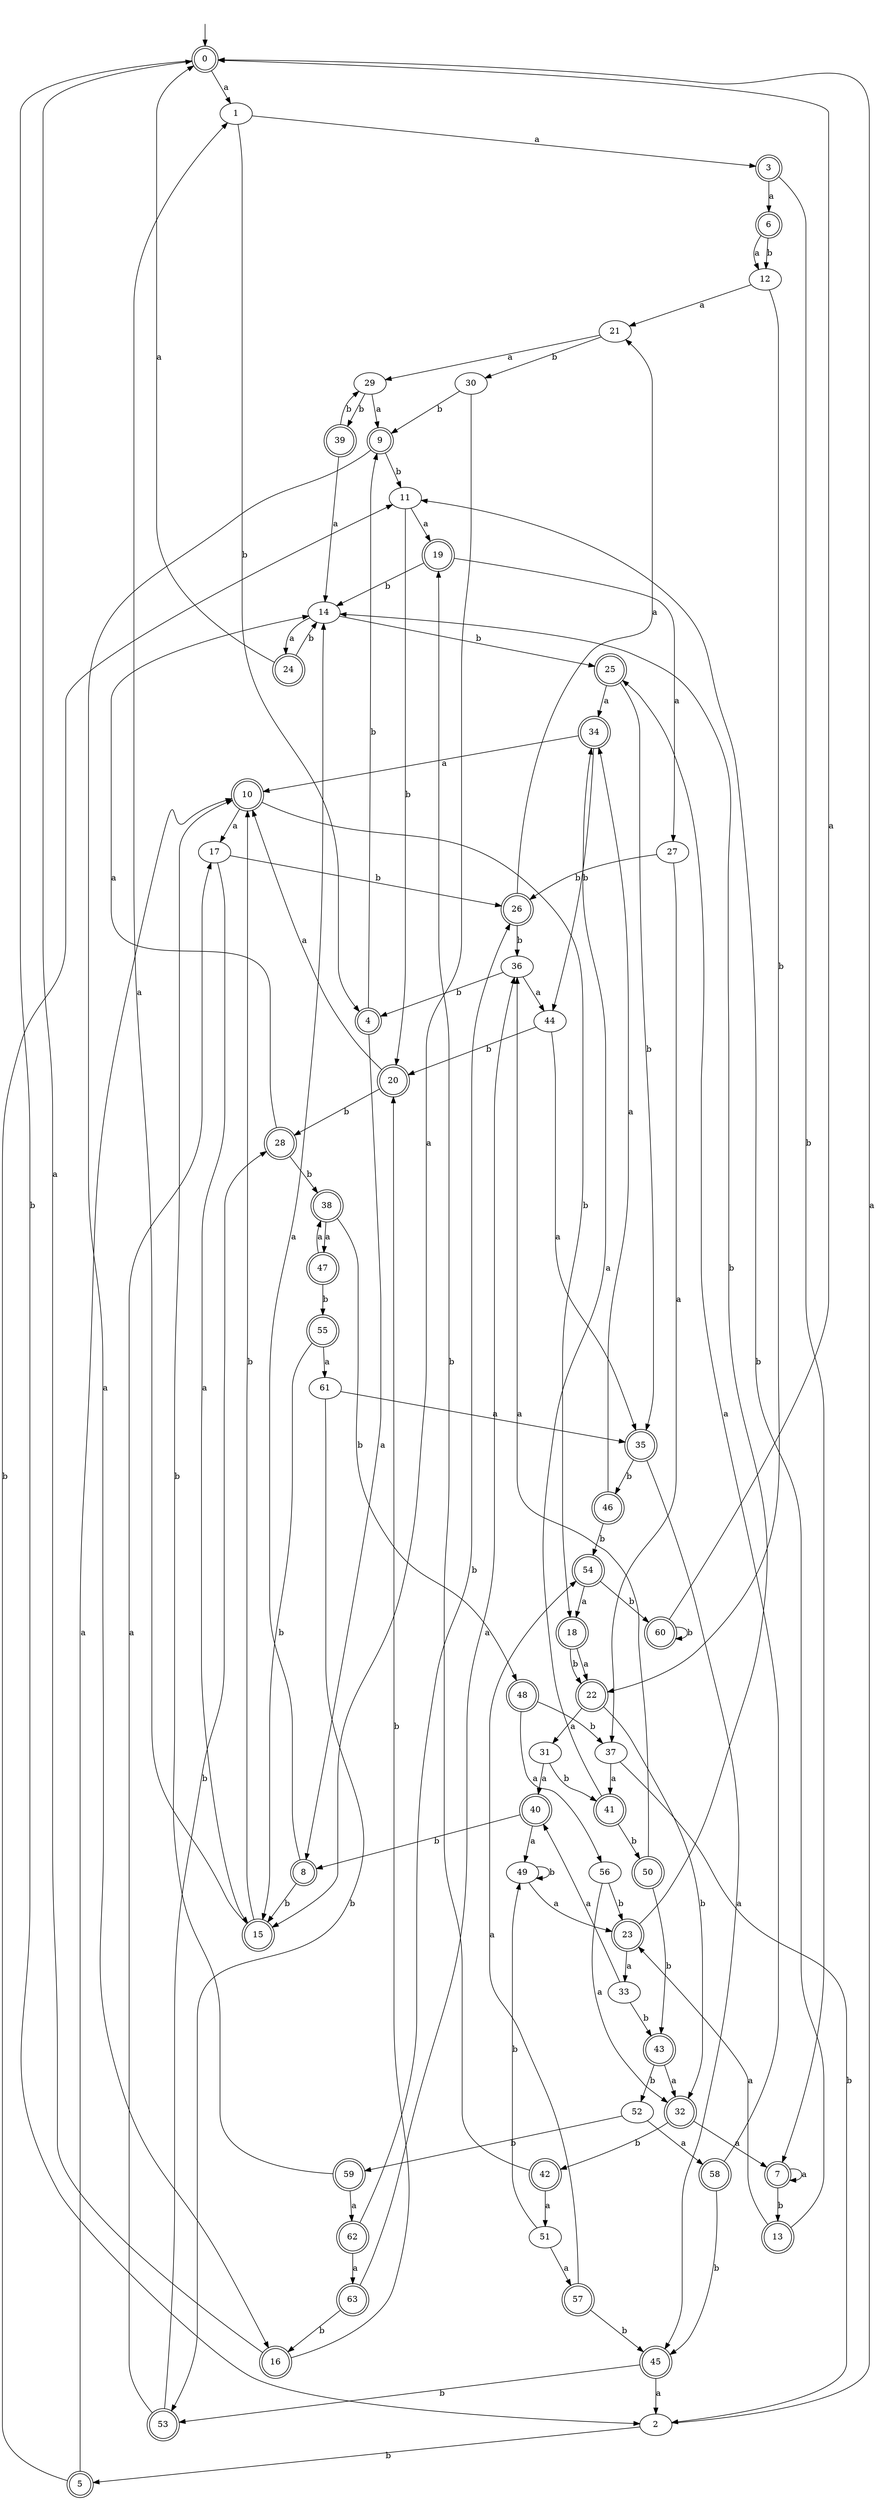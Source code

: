digraph RandomDFA {
  __start0 [label="", shape=none];
  __start0 -> 0 [label=""];
  0 [shape=circle] [shape=doublecircle]
  0 -> 1 [label="a"]
  0 -> 2 [label="b"]
  1
  1 -> 3 [label="a"]
  1 -> 4 [label="b"]
  2
  2 -> 0 [label="a"]
  2 -> 5 [label="b"]
  3 [shape=doublecircle]
  3 -> 6 [label="a"]
  3 -> 7 [label="b"]
  4 [shape=doublecircle]
  4 -> 8 [label="a"]
  4 -> 9 [label="b"]
  5 [shape=doublecircle]
  5 -> 10 [label="a"]
  5 -> 11 [label="b"]
  6 [shape=doublecircle]
  6 -> 12 [label="a"]
  6 -> 12 [label="b"]
  7 [shape=doublecircle]
  7 -> 7 [label="a"]
  7 -> 13 [label="b"]
  8 [shape=doublecircle]
  8 -> 14 [label="a"]
  8 -> 15 [label="b"]
  9 [shape=doublecircle]
  9 -> 16 [label="a"]
  9 -> 11 [label="b"]
  10 [shape=doublecircle]
  10 -> 17 [label="a"]
  10 -> 18 [label="b"]
  11
  11 -> 19 [label="a"]
  11 -> 20 [label="b"]
  12
  12 -> 21 [label="a"]
  12 -> 22 [label="b"]
  13 [shape=doublecircle]
  13 -> 23 [label="a"]
  13 -> 11 [label="b"]
  14
  14 -> 24 [label="a"]
  14 -> 25 [label="b"]
  15 [shape=doublecircle]
  15 -> 1 [label="a"]
  15 -> 10 [label="b"]
  16 [shape=doublecircle]
  16 -> 0 [label="a"]
  16 -> 20 [label="b"]
  17
  17 -> 15 [label="a"]
  17 -> 26 [label="b"]
  18 [shape=doublecircle]
  18 -> 22 [label="a"]
  18 -> 22 [label="b"]
  19 [shape=doublecircle]
  19 -> 27 [label="a"]
  19 -> 14 [label="b"]
  20 [shape=doublecircle]
  20 -> 10 [label="a"]
  20 -> 28 [label="b"]
  21
  21 -> 29 [label="a"]
  21 -> 30 [label="b"]
  22 [shape=doublecircle]
  22 -> 31 [label="a"]
  22 -> 32 [label="b"]
  23 [shape=doublecircle]
  23 -> 33 [label="a"]
  23 -> 14 [label="b"]
  24 [shape=doublecircle]
  24 -> 0 [label="a"]
  24 -> 14 [label="b"]
  25 [shape=doublecircle]
  25 -> 34 [label="a"]
  25 -> 35 [label="b"]
  26 [shape=doublecircle]
  26 -> 21 [label="a"]
  26 -> 36 [label="b"]
  27
  27 -> 37 [label="a"]
  27 -> 26 [label="b"]
  28 [shape=doublecircle]
  28 -> 14 [label="a"]
  28 -> 38 [label="b"]
  29
  29 -> 9 [label="a"]
  29 -> 39 [label="b"]
  30
  30 -> 15 [label="a"]
  30 -> 9 [label="b"]
  31
  31 -> 40 [label="a"]
  31 -> 41 [label="b"]
  32 [shape=doublecircle]
  32 -> 7 [label="a"]
  32 -> 42 [label="b"]
  33
  33 -> 40 [label="a"]
  33 -> 43 [label="b"]
  34 [shape=doublecircle]
  34 -> 10 [label="a"]
  34 -> 44 [label="b"]
  35 [shape=doublecircle]
  35 -> 45 [label="a"]
  35 -> 46 [label="b"]
  36
  36 -> 44 [label="a"]
  36 -> 4 [label="b"]
  37
  37 -> 41 [label="a"]
  37 -> 2 [label="b"]
  38 [shape=doublecircle]
  38 -> 47 [label="a"]
  38 -> 48 [label="b"]
  39 [shape=doublecircle]
  39 -> 14 [label="a"]
  39 -> 29 [label="b"]
  40 [shape=doublecircle]
  40 -> 49 [label="a"]
  40 -> 8 [label="b"]
  41 [shape=doublecircle]
  41 -> 34 [label="a"]
  41 -> 50 [label="b"]
  42 [shape=doublecircle]
  42 -> 51 [label="a"]
  42 -> 19 [label="b"]
  43 [shape=doublecircle]
  43 -> 32 [label="a"]
  43 -> 52 [label="b"]
  44
  44 -> 35 [label="a"]
  44 -> 20 [label="b"]
  45 [shape=doublecircle]
  45 -> 2 [label="a"]
  45 -> 53 [label="b"]
  46 [shape=doublecircle]
  46 -> 34 [label="a"]
  46 -> 54 [label="b"]
  47 [shape=doublecircle]
  47 -> 38 [label="a"]
  47 -> 55 [label="b"]
  48 [shape=doublecircle]
  48 -> 56 [label="a"]
  48 -> 37 [label="b"]
  49
  49 -> 23 [label="a"]
  49 -> 49 [label="b"]
  50 [shape=doublecircle]
  50 -> 36 [label="a"]
  50 -> 43 [label="b"]
  51
  51 -> 57 [label="a"]
  51 -> 49 [label="b"]
  52
  52 -> 58 [label="a"]
  52 -> 59 [label="b"]
  53 [shape=doublecircle]
  53 -> 17 [label="a"]
  53 -> 28 [label="b"]
  54 [shape=doublecircle]
  54 -> 18 [label="a"]
  54 -> 60 [label="b"]
  55 [shape=doublecircle]
  55 -> 61 [label="a"]
  55 -> 15 [label="b"]
  56
  56 -> 32 [label="a"]
  56 -> 23 [label="b"]
  57 [shape=doublecircle]
  57 -> 54 [label="a"]
  57 -> 45 [label="b"]
  58 [shape=doublecircle]
  58 -> 25 [label="a"]
  58 -> 45 [label="b"]
  59 [shape=doublecircle]
  59 -> 62 [label="a"]
  59 -> 10 [label="b"]
  60 [shape=doublecircle]
  60 -> 0 [label="a"]
  60 -> 60 [label="b"]
  61
  61 -> 35 [label="a"]
  61 -> 53 [label="b"]
  62 [shape=doublecircle]
  62 -> 63 [label="a"]
  62 -> 26 [label="b"]
  63 [shape=doublecircle]
  63 -> 36 [label="a"]
  63 -> 16 [label="b"]
}
